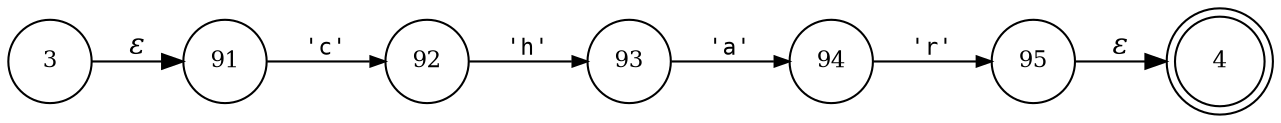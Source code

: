 digraph ATN {
rankdir=LR;
s4[fontsize=11, label="4", shape=doublecircle, fixedsize=true, width=.6];
s3[fontsize=11,label="3", shape=circle, fixedsize=true, width=.55, peripheries=1];
s91[fontsize=11,label="91", shape=circle, fixedsize=true, width=.55, peripheries=1];
s92[fontsize=11,label="92", shape=circle, fixedsize=true, width=.55, peripheries=1];
s93[fontsize=11,label="93", shape=circle, fixedsize=true, width=.55, peripheries=1];
s94[fontsize=11,label="94", shape=circle, fixedsize=true, width=.55, peripheries=1];
s95[fontsize=11,label="95", shape=circle, fixedsize=true, width=.55, peripheries=1];
s3 -> s91 [fontname="Times-Italic", label="&epsilon;"];
s91 -> s92 [fontsize=11, fontname="Courier", arrowsize=.7, label = "'c'", arrowhead = normal];
s92 -> s93 [fontsize=11, fontname="Courier", arrowsize=.7, label = "'h'", arrowhead = normal];
s93 -> s94 [fontsize=11, fontname="Courier", arrowsize=.7, label = "'a'", arrowhead = normal];
s94 -> s95 [fontsize=11, fontname="Courier", arrowsize=.7, label = "'r'", arrowhead = normal];
s95 -> s4 [fontname="Times-Italic", label="&epsilon;"];
}